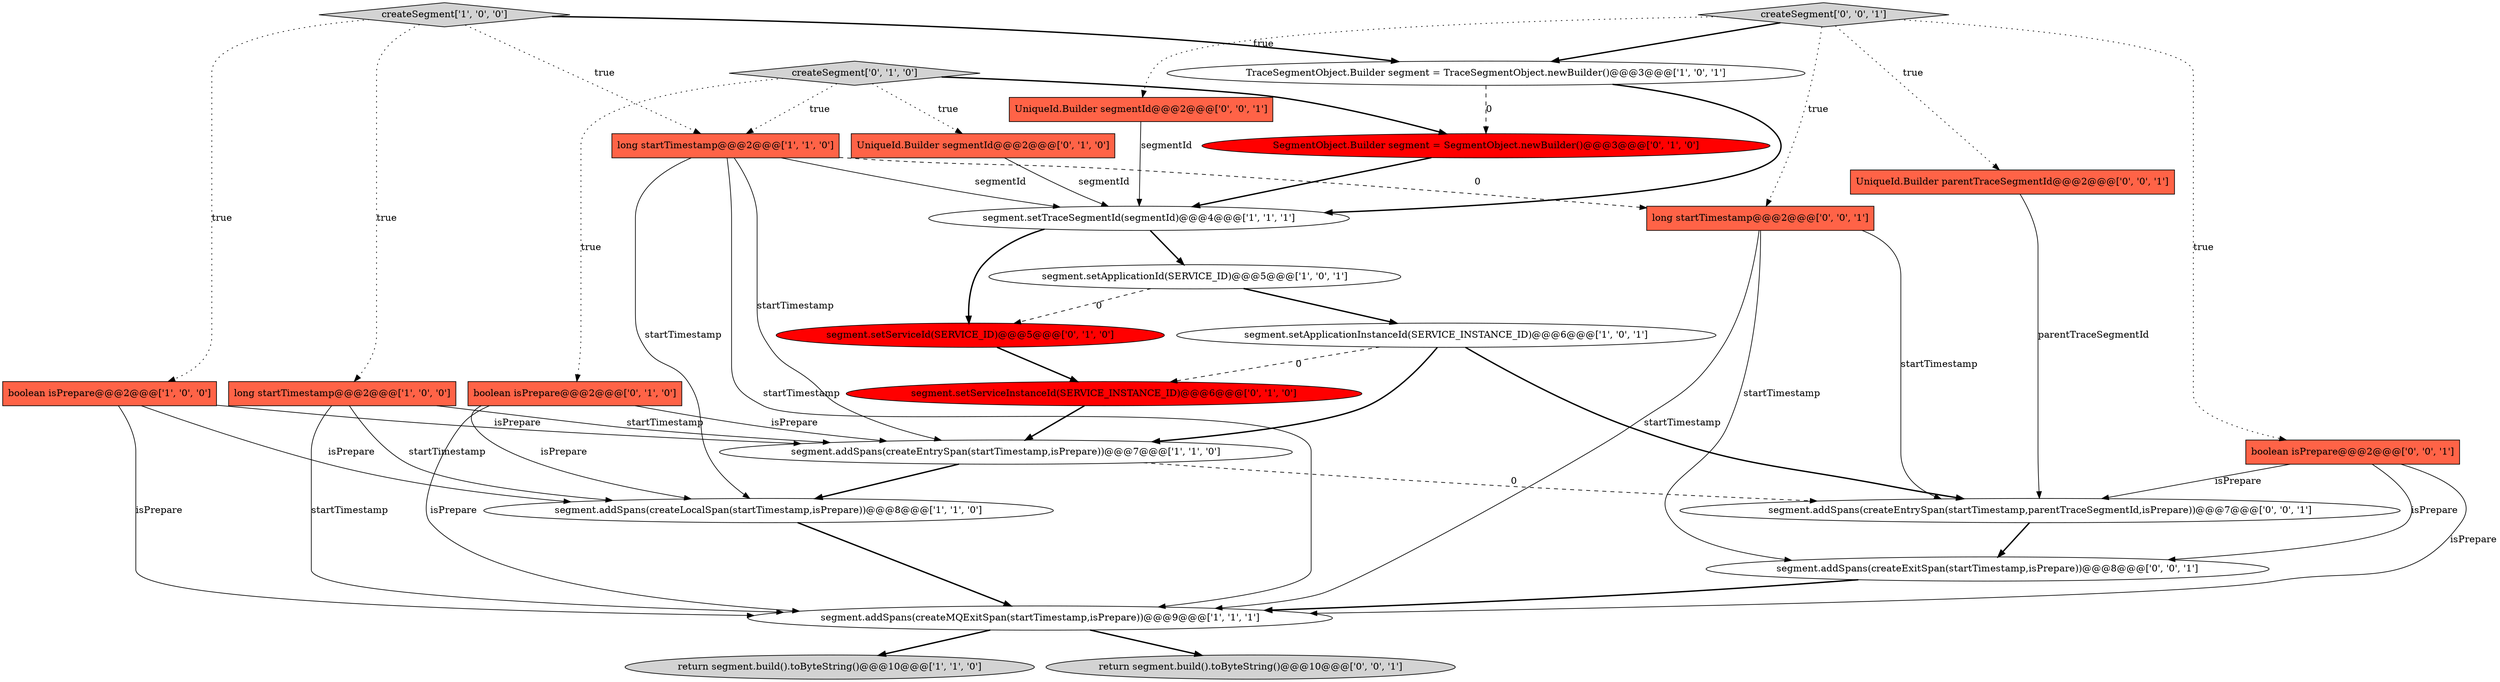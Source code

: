 digraph {
24 [style = filled, label = "long startTimestamp@@@2@@@['0', '0', '1']", fillcolor = tomato, shape = box image = "AAA0AAABBB3BBB"];
1 [style = filled, label = "TraceSegmentObject.Builder segment = TraceSegmentObject.newBuilder()@@@3@@@['1', '0', '1']", fillcolor = white, shape = ellipse image = "AAA0AAABBB1BBB"];
12 [style = filled, label = "segment.setServiceInstanceId(SERVICE_INSTANCE_ID)@@@6@@@['0', '1', '0']", fillcolor = red, shape = ellipse image = "AAA1AAABBB2BBB"];
5 [style = filled, label = "return segment.build().toByteString()@@@10@@@['1', '1', '0']", fillcolor = lightgray, shape = ellipse image = "AAA0AAABBB1BBB"];
21 [style = filled, label = "createSegment['0', '0', '1']", fillcolor = lightgray, shape = diamond image = "AAA0AAABBB3BBB"];
11 [style = filled, label = "createSegment['1', '0', '0']", fillcolor = lightgray, shape = diamond image = "AAA0AAABBB1BBB"];
14 [style = filled, label = "segment.setServiceId(SERVICE_ID)@@@5@@@['0', '1', '0']", fillcolor = red, shape = ellipse image = "AAA1AAABBB2BBB"];
4 [style = filled, label = "segment.addSpans(createLocalSpan(startTimestamp,isPrepare))@@@8@@@['1', '1', '0']", fillcolor = white, shape = ellipse image = "AAA0AAABBB1BBB"];
10 [style = filled, label = "long startTimestamp@@@2@@@['1', '1', '0']", fillcolor = tomato, shape = box image = "AAA0AAABBB1BBB"];
6 [style = filled, label = "boolean isPrepare@@@2@@@['1', '0', '0']", fillcolor = tomato, shape = box image = "AAA0AAABBB1BBB"];
16 [style = filled, label = "SegmentObject.Builder segment = SegmentObject.newBuilder()@@@3@@@['0', '1', '0']", fillcolor = red, shape = ellipse image = "AAA1AAABBB2BBB"];
9 [style = filled, label = "long startTimestamp@@@2@@@['1', '0', '0']", fillcolor = tomato, shape = box image = "AAA0AAABBB1BBB"];
15 [style = filled, label = "UniqueId.Builder segmentId@@@2@@@['0', '1', '0']", fillcolor = tomato, shape = box image = "AAA0AAABBB2BBB"];
3 [style = filled, label = "segment.addSpans(createMQExitSpan(startTimestamp,isPrepare))@@@9@@@['1', '1', '1']", fillcolor = white, shape = ellipse image = "AAA0AAABBB1BBB"];
22 [style = filled, label = "segment.addSpans(createEntrySpan(startTimestamp,parentTraceSegmentId,isPrepare))@@@7@@@['0', '0', '1']", fillcolor = white, shape = ellipse image = "AAA0AAABBB3BBB"];
8 [style = filled, label = "segment.addSpans(createEntrySpan(startTimestamp,isPrepare))@@@7@@@['1', '1', '0']", fillcolor = white, shape = ellipse image = "AAA0AAABBB1BBB"];
23 [style = filled, label = "segment.addSpans(createExitSpan(startTimestamp,isPrepare))@@@8@@@['0', '0', '1']", fillcolor = white, shape = ellipse image = "AAA0AAABBB3BBB"];
19 [style = filled, label = "boolean isPrepare@@@2@@@['0', '0', '1']", fillcolor = tomato, shape = box image = "AAA0AAABBB3BBB"];
13 [style = filled, label = "boolean isPrepare@@@2@@@['0', '1', '0']", fillcolor = tomato, shape = box image = "AAA0AAABBB2BBB"];
18 [style = filled, label = "UniqueId.Builder parentTraceSegmentId@@@2@@@['0', '0', '1']", fillcolor = tomato, shape = box image = "AAA0AAABBB3BBB"];
0 [style = filled, label = "segment.setTraceSegmentId(segmentId)@@@4@@@['1', '1', '1']", fillcolor = white, shape = ellipse image = "AAA0AAABBB1BBB"];
25 [style = filled, label = "return segment.build().toByteString()@@@10@@@['0', '0', '1']", fillcolor = lightgray, shape = ellipse image = "AAA0AAABBB3BBB"];
17 [style = filled, label = "createSegment['0', '1', '0']", fillcolor = lightgray, shape = diamond image = "AAA0AAABBB2BBB"];
20 [style = filled, label = "UniqueId.Builder segmentId@@@2@@@['0', '0', '1']", fillcolor = tomato, shape = box image = "AAA0AAABBB3BBB"];
2 [style = filled, label = "segment.setApplicationId(SERVICE_ID)@@@5@@@['1', '0', '1']", fillcolor = white, shape = ellipse image = "AAA0AAABBB1BBB"];
7 [style = filled, label = "segment.setApplicationInstanceId(SERVICE_INSTANCE_ID)@@@6@@@['1', '0', '1']", fillcolor = white, shape = ellipse image = "AAA0AAABBB1BBB"];
10->3 [style = solid, label="startTimestamp"];
4->3 [style = bold, label=""];
20->0 [style = solid, label="segmentId"];
16->0 [style = bold, label=""];
21->20 [style = dotted, label="true"];
24->23 [style = solid, label="startTimestamp"];
11->1 [style = bold, label=""];
21->18 [style = dotted, label="true"];
3->25 [style = bold, label=""];
11->10 [style = dotted, label="true"];
24->22 [style = solid, label="startTimestamp"];
0->2 [style = bold, label=""];
13->4 [style = solid, label="isPrepare"];
9->4 [style = solid, label="startTimestamp"];
13->3 [style = solid, label="isPrepare"];
23->3 [style = bold, label=""];
1->0 [style = bold, label=""];
11->9 [style = dotted, label="true"];
7->8 [style = bold, label=""];
22->23 [style = bold, label=""];
19->22 [style = solid, label="isPrepare"];
6->4 [style = solid, label="isPrepare"];
10->4 [style = solid, label="startTimestamp"];
8->22 [style = dashed, label="0"];
6->8 [style = solid, label="isPrepare"];
19->23 [style = solid, label="isPrepare"];
7->22 [style = bold, label=""];
6->3 [style = solid, label="isPrepare"];
3->5 [style = bold, label=""];
0->14 [style = bold, label=""];
17->10 [style = dotted, label="true"];
17->15 [style = dotted, label="true"];
2->14 [style = dashed, label="0"];
21->24 [style = dotted, label="true"];
9->8 [style = solid, label="startTimestamp"];
12->8 [style = bold, label=""];
11->6 [style = dotted, label="true"];
1->16 [style = dashed, label="0"];
15->0 [style = solid, label="segmentId"];
14->12 [style = bold, label=""];
21->1 [style = bold, label=""];
21->19 [style = dotted, label="true"];
7->12 [style = dashed, label="0"];
10->8 [style = solid, label="startTimestamp"];
24->3 [style = solid, label="startTimestamp"];
2->7 [style = bold, label=""];
8->4 [style = bold, label=""];
18->22 [style = solid, label="parentTraceSegmentId"];
17->13 [style = dotted, label="true"];
13->8 [style = solid, label="isPrepare"];
9->3 [style = solid, label="startTimestamp"];
10->24 [style = dashed, label="0"];
17->16 [style = bold, label=""];
19->3 [style = solid, label="isPrepare"];
10->0 [style = solid, label="segmentId"];
}
